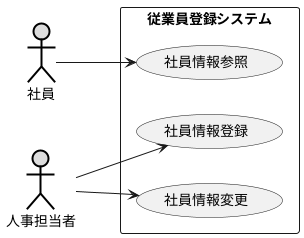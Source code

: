 @startuml 演習2-6
    left to right direction
    actor 社員 #DDDDDD;line:black;line.bold;
    actor 人事担当者 #DDDDDD;line:black;line.bold;
    rectangle 従業員登録システム{
        usecase 社員情報登録 as register
        usecase 社員情報参照 as reference
        usecase 社員情報変更 as change
    }
    社員 --> reference
    人事担当者 --> register
    人事担当者 --> change
@enduml
